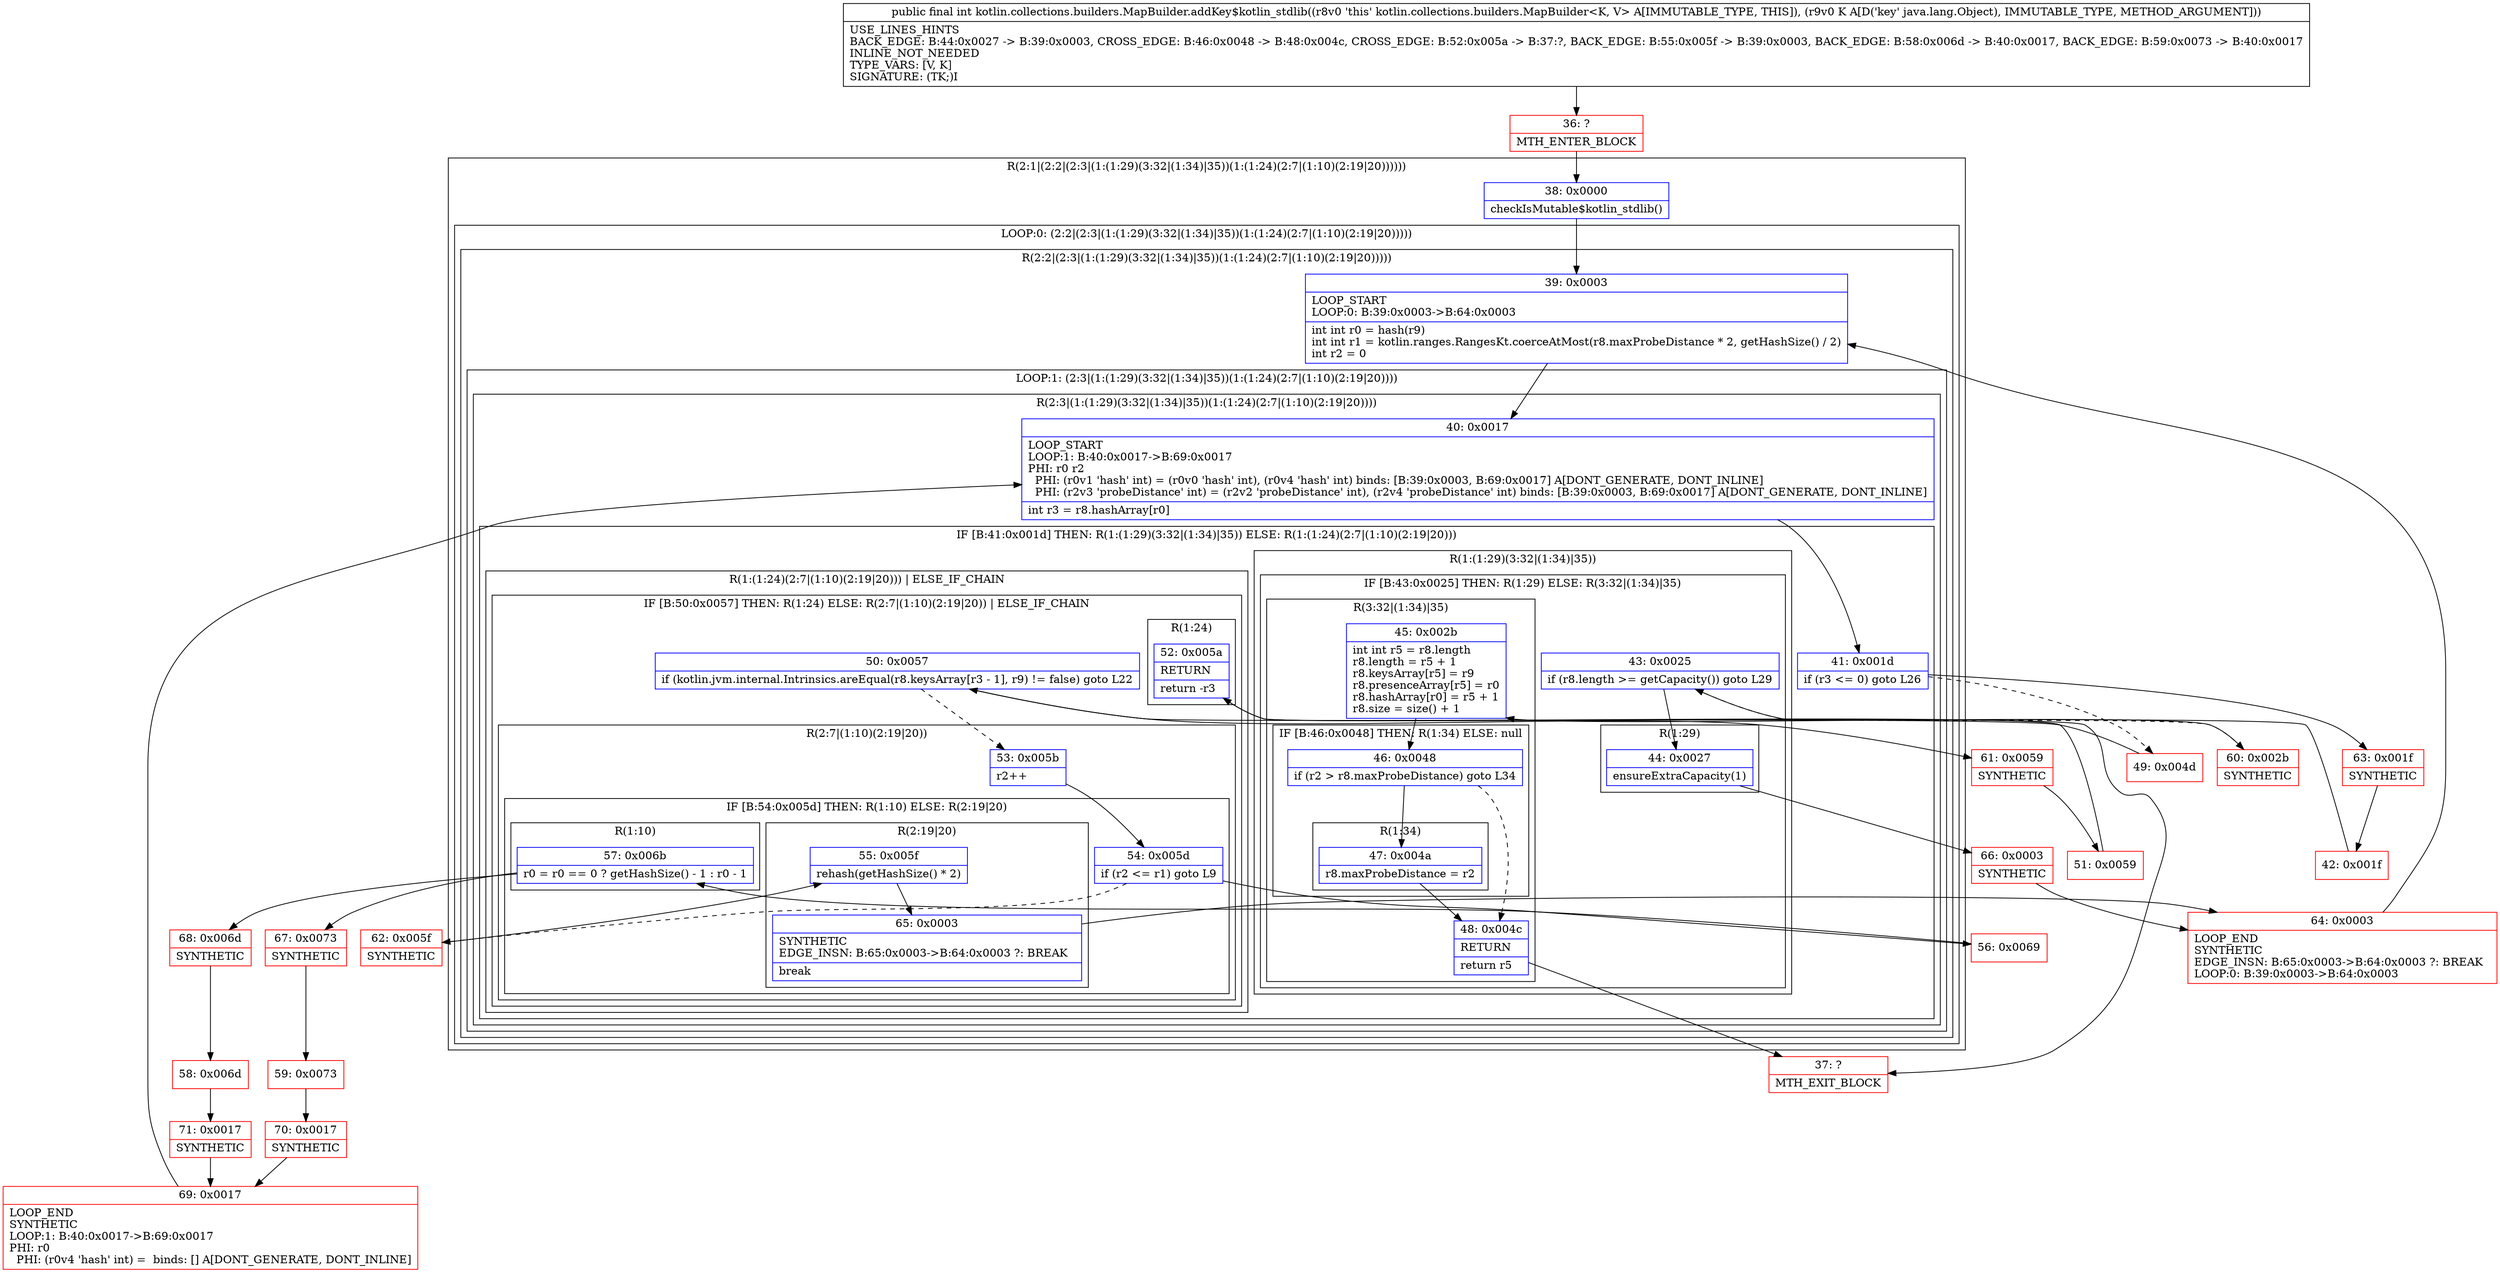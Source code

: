 digraph "CFG forkotlin.collections.builders.MapBuilder.addKey$kotlin_stdlib(Ljava\/lang\/Object;)I" {
subgraph cluster_Region_416273591 {
label = "R(2:1|(2:2|(2:3|(1:(1:29)(3:32|(1:34)|35))(1:(1:24)(2:7|(1:10)(2:19|20))))))";
node [shape=record,color=blue];
Node_38 [shape=record,label="{38\:\ 0x0000|checkIsMutable$kotlin_stdlib()\l}"];
subgraph cluster_LoopRegion_700651586 {
label = "LOOP:0: (2:2|(2:3|(1:(1:29)(3:32|(1:34)|35))(1:(1:24)(2:7|(1:10)(2:19|20)))))";
node [shape=record,color=blue];
subgraph cluster_Region_1352611045 {
label = "R(2:2|(2:3|(1:(1:29)(3:32|(1:34)|35))(1:(1:24)(2:7|(1:10)(2:19|20)))))";
node [shape=record,color=blue];
Node_39 [shape=record,label="{39\:\ 0x0003|LOOP_START\lLOOP:0: B:39:0x0003\-\>B:64:0x0003\l|int int r0 = hash(r9)\lint int r1 = kotlin.ranges.RangesKt.coerceAtMost(r8.maxProbeDistance * 2, getHashSize() \/ 2)\lint r2 = 0\l}"];
subgraph cluster_LoopRegion_302336061 {
label = "LOOP:1: (2:3|(1:(1:29)(3:32|(1:34)|35))(1:(1:24)(2:7|(1:10)(2:19|20))))";
node [shape=record,color=blue];
subgraph cluster_Region_165397542 {
label = "R(2:3|(1:(1:29)(3:32|(1:34)|35))(1:(1:24)(2:7|(1:10)(2:19|20))))";
node [shape=record,color=blue];
Node_40 [shape=record,label="{40\:\ 0x0017|LOOP_START\lLOOP:1: B:40:0x0017\-\>B:69:0x0017\lPHI: r0 r2 \l  PHI: (r0v1 'hash' int) = (r0v0 'hash' int), (r0v4 'hash' int) binds: [B:39:0x0003, B:69:0x0017] A[DONT_GENERATE, DONT_INLINE]\l  PHI: (r2v3 'probeDistance' int) = (r2v2 'probeDistance' int), (r2v4 'probeDistance' int) binds: [B:39:0x0003, B:69:0x0017] A[DONT_GENERATE, DONT_INLINE]\l|int r3 = r8.hashArray[r0]\l}"];
subgraph cluster_IfRegion_268294350 {
label = "IF [B:41:0x001d] THEN: R(1:(1:29)(3:32|(1:34)|35)) ELSE: R(1:(1:24)(2:7|(1:10)(2:19|20)))";
node [shape=record,color=blue];
Node_41 [shape=record,label="{41\:\ 0x001d|if (r3 \<= 0) goto L26\l}"];
subgraph cluster_Region_161951148 {
label = "R(1:(1:29)(3:32|(1:34)|35))";
node [shape=record,color=blue];
subgraph cluster_IfRegion_1865103939 {
label = "IF [B:43:0x0025] THEN: R(1:29) ELSE: R(3:32|(1:34)|35)";
node [shape=record,color=blue];
Node_43 [shape=record,label="{43\:\ 0x0025|if (r8.length \>= getCapacity()) goto L29\l}"];
subgraph cluster_Region_1578843884 {
label = "R(1:29)";
node [shape=record,color=blue];
Node_44 [shape=record,label="{44\:\ 0x0027|ensureExtraCapacity(1)\l}"];
}
subgraph cluster_Region_1179774871 {
label = "R(3:32|(1:34)|35)";
node [shape=record,color=blue];
Node_45 [shape=record,label="{45\:\ 0x002b|int int r5 = r8.length\lr8.length = r5 + 1\lr8.keysArray[r5] = r9\lr8.presenceArray[r5] = r0\lr8.hashArray[r0] = r5 + 1\lr8.size = size() + 1\l}"];
subgraph cluster_IfRegion_791479669 {
label = "IF [B:46:0x0048] THEN: R(1:34) ELSE: null";
node [shape=record,color=blue];
Node_46 [shape=record,label="{46\:\ 0x0048|if (r2 \> r8.maxProbeDistance) goto L34\l}"];
subgraph cluster_Region_1724475984 {
label = "R(1:34)";
node [shape=record,color=blue];
Node_47 [shape=record,label="{47\:\ 0x004a|r8.maxProbeDistance = r2\l}"];
}
}
Node_48 [shape=record,label="{48\:\ 0x004c|RETURN\l|return r5\l}"];
}
}
}
subgraph cluster_Region_1718079922 {
label = "R(1:(1:24)(2:7|(1:10)(2:19|20))) | ELSE_IF_CHAIN\l";
node [shape=record,color=blue];
subgraph cluster_IfRegion_1998606378 {
label = "IF [B:50:0x0057] THEN: R(1:24) ELSE: R(2:7|(1:10)(2:19|20)) | ELSE_IF_CHAIN\l";
node [shape=record,color=blue];
Node_50 [shape=record,label="{50\:\ 0x0057|if (kotlin.jvm.internal.Intrinsics.areEqual(r8.keysArray[r3 \- 1], r9) != false) goto L22\l}"];
subgraph cluster_Region_820110614 {
label = "R(1:24)";
node [shape=record,color=blue];
Node_52 [shape=record,label="{52\:\ 0x005a|RETURN\l|return \-r3\l}"];
}
subgraph cluster_Region_2021659831 {
label = "R(2:7|(1:10)(2:19|20))";
node [shape=record,color=blue];
Node_53 [shape=record,label="{53\:\ 0x005b|r2++\l}"];
subgraph cluster_IfRegion_1866515364 {
label = "IF [B:54:0x005d] THEN: R(1:10) ELSE: R(2:19|20)";
node [shape=record,color=blue];
Node_54 [shape=record,label="{54\:\ 0x005d|if (r2 \<= r1) goto L9\l}"];
subgraph cluster_Region_1992047990 {
label = "R(1:10)";
node [shape=record,color=blue];
Node_57 [shape=record,label="{57\:\ 0x006b|r0 = r0 == 0 ? getHashSize() \- 1 : r0 \- 1\l}"];
}
subgraph cluster_Region_1444764319 {
label = "R(2:19|20)";
node [shape=record,color=blue];
Node_55 [shape=record,label="{55\:\ 0x005f|rehash(getHashSize() * 2)\l}"];
Node_65 [shape=record,label="{65\:\ 0x0003|SYNTHETIC\lEDGE_INSN: B:65:0x0003\-\>B:64:0x0003 ?: BREAK  \l|break\l}"];
}
}
}
}
}
}
}
}
}
}
}
Node_36 [shape=record,color=red,label="{36\:\ ?|MTH_ENTER_BLOCK\l}"];
Node_49 [shape=record,color=red,label="{49\:\ 0x004d}"];
Node_56 [shape=record,color=red,label="{56\:\ 0x0069}"];
Node_67 [shape=record,color=red,label="{67\:\ 0x0073|SYNTHETIC\l}"];
Node_59 [shape=record,color=red,label="{59\:\ 0x0073}"];
Node_70 [shape=record,color=red,label="{70\:\ 0x0017|SYNTHETIC\l}"];
Node_69 [shape=record,color=red,label="{69\:\ 0x0017|LOOP_END\lSYNTHETIC\lLOOP:1: B:40:0x0017\-\>B:69:0x0017\lPHI: r0 \l  PHI: (r0v4 'hash' int) =  binds: [] A[DONT_GENERATE, DONT_INLINE]\l}"];
Node_68 [shape=record,color=red,label="{68\:\ 0x006d|SYNTHETIC\l}"];
Node_58 [shape=record,color=red,label="{58\:\ 0x006d}"];
Node_71 [shape=record,color=red,label="{71\:\ 0x0017|SYNTHETIC\l}"];
Node_62 [shape=record,color=red,label="{62\:\ 0x005f|SYNTHETIC\l}"];
Node_64 [shape=record,color=red,label="{64\:\ 0x0003|LOOP_END\lSYNTHETIC\lEDGE_INSN: B:65:0x0003\-\>B:64:0x0003 ?: BREAK  \lLOOP:0: B:39:0x0003\-\>B:64:0x0003\l}"];
Node_61 [shape=record,color=red,label="{61\:\ 0x0059|SYNTHETIC\l}"];
Node_51 [shape=record,color=red,label="{51\:\ 0x0059}"];
Node_37 [shape=record,color=red,label="{37\:\ ?|MTH_EXIT_BLOCK\l}"];
Node_63 [shape=record,color=red,label="{63\:\ 0x001f|SYNTHETIC\l}"];
Node_42 [shape=record,color=red,label="{42\:\ 0x001f}"];
Node_66 [shape=record,color=red,label="{66\:\ 0x0003|SYNTHETIC\l}"];
Node_60 [shape=record,color=red,label="{60\:\ 0x002b|SYNTHETIC\l}"];
MethodNode[shape=record,label="{public final int kotlin.collections.builders.MapBuilder.addKey$kotlin_stdlib((r8v0 'this' kotlin.collections.builders.MapBuilder\<K, V\> A[IMMUTABLE_TYPE, THIS]), (r9v0 K A[D('key' java.lang.Object), IMMUTABLE_TYPE, METHOD_ARGUMENT]))  | USE_LINES_HINTS\lBACK_EDGE: B:44:0x0027 \-\> B:39:0x0003, CROSS_EDGE: B:46:0x0048 \-\> B:48:0x004c, CROSS_EDGE: B:52:0x005a \-\> B:37:?, BACK_EDGE: B:55:0x005f \-\> B:39:0x0003, BACK_EDGE: B:58:0x006d \-\> B:40:0x0017, BACK_EDGE: B:59:0x0073 \-\> B:40:0x0017\lINLINE_NOT_NEEDED\lTYPE_VARS: [V, K]\lSIGNATURE: (TK;)I\l}"];
MethodNode -> Node_36;Node_38 -> Node_39;
Node_39 -> Node_40;
Node_40 -> Node_41;
Node_41 -> Node_49[style=dashed];
Node_41 -> Node_63;
Node_43 -> Node_44;
Node_43 -> Node_60[style=dashed];
Node_44 -> Node_66;
Node_45 -> Node_46;
Node_46 -> Node_47;
Node_46 -> Node_48[style=dashed];
Node_47 -> Node_48;
Node_48 -> Node_37;
Node_50 -> Node_53[style=dashed];
Node_50 -> Node_61;
Node_52 -> Node_37;
Node_53 -> Node_54;
Node_54 -> Node_56;
Node_54 -> Node_62[style=dashed];
Node_57 -> Node_67;
Node_57 -> Node_68;
Node_55 -> Node_65;
Node_65 -> Node_64;
Node_36 -> Node_38;
Node_49 -> Node_50;
Node_56 -> Node_57;
Node_67 -> Node_59;
Node_59 -> Node_70;
Node_70 -> Node_69;
Node_69 -> Node_40;
Node_68 -> Node_58;
Node_58 -> Node_71;
Node_71 -> Node_69;
Node_62 -> Node_55;
Node_64 -> Node_39;
Node_61 -> Node_51;
Node_51 -> Node_52;
Node_63 -> Node_42;
Node_42 -> Node_43;
Node_66 -> Node_64;
Node_60 -> Node_45;
}

